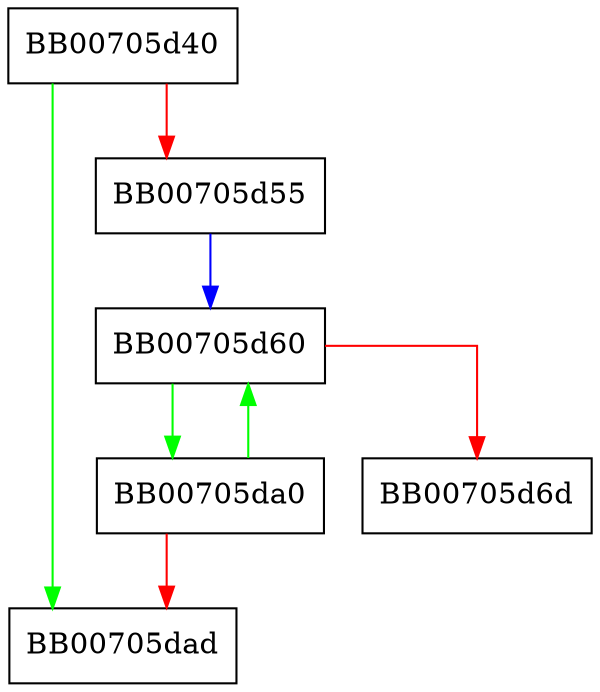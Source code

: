 digraph ossl_gcm_get_ctx_params {
  node [shape="box"];
  graph [splines=ortho];
  BB00705d40 -> BB00705dad [color="green"];
  BB00705d40 -> BB00705d55 [color="red"];
  BB00705d55 -> BB00705d60 [color="blue"];
  BB00705d60 -> BB00705da0 [color="green"];
  BB00705d60 -> BB00705d6d [color="red"];
  BB00705da0 -> BB00705d60 [color="green"];
  BB00705da0 -> BB00705dad [color="red"];
}